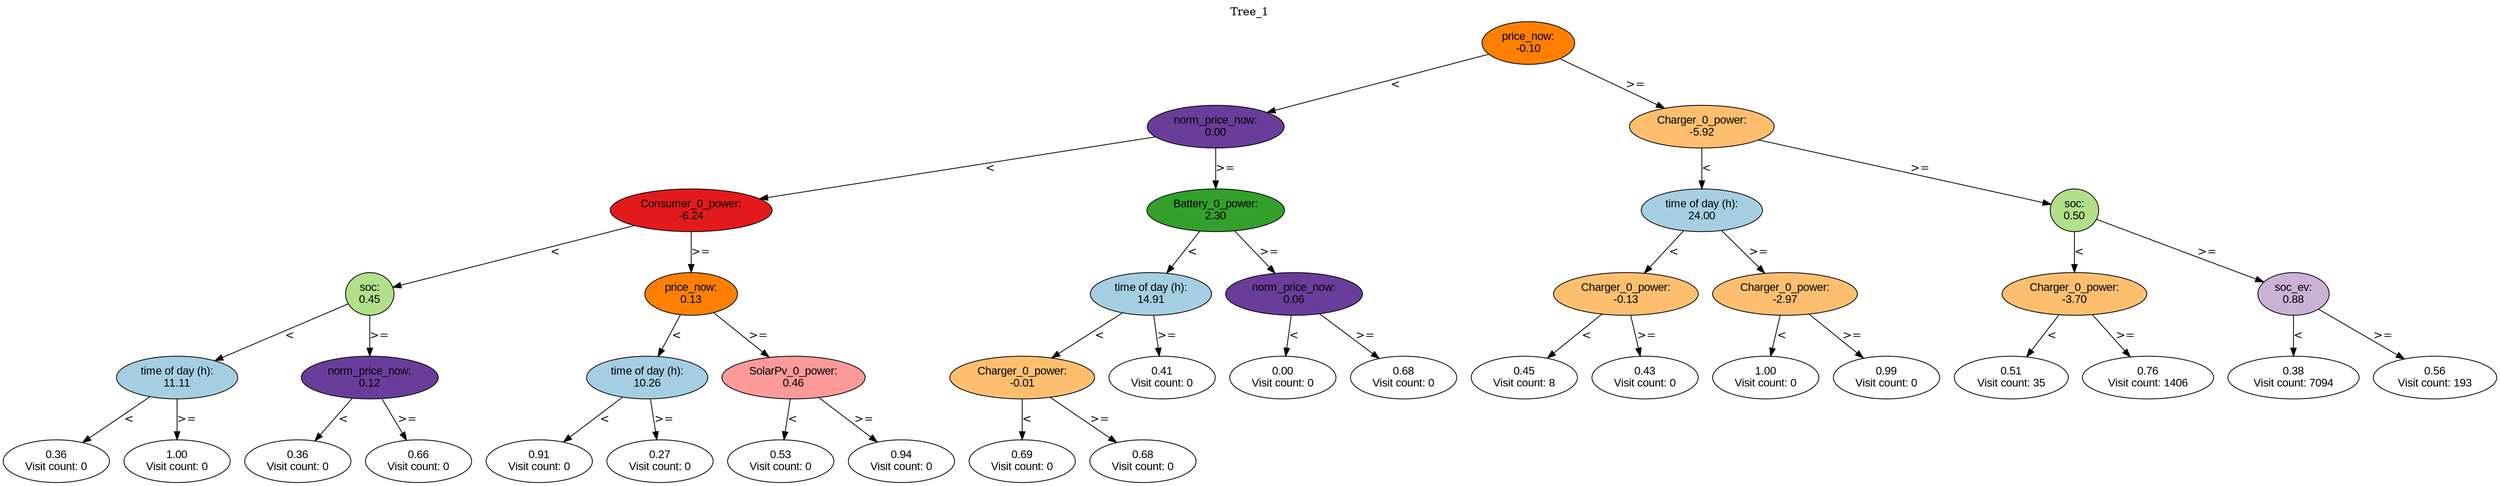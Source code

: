 digraph BST {
    node [fontname="Arial" style=filled colorscheme=paired12];
    0 [ label = "price_now:
-0.10" fillcolor=8];
    1 [ label = "norm_price_now:
0.00" fillcolor=10];
    2 [ label = "Consumer_0_power:
-6.24" fillcolor=6];
    3 [ label = "soc:
0.45" fillcolor=3];
    4 [ label = "time of day (h):
11.11" fillcolor=1];
    5 [ label = "0.36
Visit count: 0" fillcolor=white];
    6 [ label = "1.00
Visit count: 0" fillcolor=white];
    7 [ label = "norm_price_now:
0.12" fillcolor=10];
    8 [ label = "0.36
Visit count: 0" fillcolor=white];
    9 [ label = "0.66
Visit count: 0" fillcolor=white];
    10 [ label = "price_now:
0.13" fillcolor=8];
    11 [ label = "time of day (h):
10.26" fillcolor=1];
    12 [ label = "0.91
Visit count: 0" fillcolor=white];
    13 [ label = "0.27
Visit count: 0" fillcolor=white];
    14 [ label = "SolarPv_0_power:
0.46" fillcolor=5];
    15 [ label = "0.53
Visit count: 0" fillcolor=white];
    16 [ label = "0.94
Visit count: 0" fillcolor=white];
    17 [ label = "Battery_0_power:
2.30" fillcolor=4];
    18 [ label = "time of day (h):
14.91" fillcolor=1];
    19 [ label = "Charger_0_power:
-0.01" fillcolor=7];
    20 [ label = "0.69
Visit count: 0" fillcolor=white];
    21 [ label = "0.68
Visit count: 0" fillcolor=white];
    22 [ label = "0.41
Visit count: 0" fillcolor=white];
    23 [ label = "norm_price_now:
0.06" fillcolor=10];
    24 [ label = "0.00
Visit count: 0" fillcolor=white];
    25 [ label = "0.68
Visit count: 0" fillcolor=white];
    26 [ label = "Charger_0_power:
-5.92" fillcolor=7];
    27 [ label = "time of day (h):
24.00" fillcolor=1];
    28 [ label = "Charger_0_power:
-0.13" fillcolor=7];
    29 [ label = "0.45
Visit count: 8" fillcolor=white];
    30 [ label = "0.43
Visit count: 0" fillcolor=white];
    31 [ label = "Charger_0_power:
-2.97" fillcolor=7];
    32 [ label = "1.00
Visit count: 0" fillcolor=white];
    33 [ label = "0.99
Visit count: 0" fillcolor=white];
    34 [ label = "soc:
0.50" fillcolor=3];
    35 [ label = "Charger_0_power:
-3.70" fillcolor=7];
    36 [ label = "0.51
Visit count: 35" fillcolor=white];
    37 [ label = "0.76
Visit count: 1406" fillcolor=white];
    38 [ label = "soc_ev:
0.88" fillcolor=9];
    39 [ label = "0.38
Visit count: 7094" fillcolor=white];
    40 [ label = "0.56
Visit count: 193" fillcolor=white];

    0  -> 1[ label = "<"];
    0  -> 26[ label = ">="];
    1  -> 2[ label = "<"];
    1  -> 17[ label = ">="];
    2  -> 3[ label = "<"];
    2  -> 10[ label = ">="];
    3  -> 4[ label = "<"];
    3  -> 7[ label = ">="];
    4  -> 5[ label = "<"];
    4  -> 6[ label = ">="];
    7  -> 8[ label = "<"];
    7  -> 9[ label = ">="];
    10  -> 11[ label = "<"];
    10  -> 14[ label = ">="];
    11  -> 12[ label = "<"];
    11  -> 13[ label = ">="];
    14  -> 15[ label = "<"];
    14  -> 16[ label = ">="];
    17  -> 18[ label = "<"];
    17  -> 23[ label = ">="];
    18  -> 19[ label = "<"];
    18  -> 22[ label = ">="];
    19  -> 20[ label = "<"];
    19  -> 21[ label = ">="];
    23  -> 24[ label = "<"];
    23  -> 25[ label = ">="];
    26  -> 27[ label = "<"];
    26  -> 34[ label = ">="];
    27  -> 28[ label = "<"];
    27  -> 31[ label = ">="];
    28  -> 29[ label = "<"];
    28  -> 30[ label = ">="];
    31  -> 32[ label = "<"];
    31  -> 33[ label = ">="];
    34  -> 35[ label = "<"];
    34  -> 38[ label = ">="];
    35  -> 36[ label = "<"];
    35  -> 37[ label = ">="];
    38  -> 39[ label = "<"];
    38  -> 40[ label = ">="];

    labelloc="t";
    label="Tree_1";
}